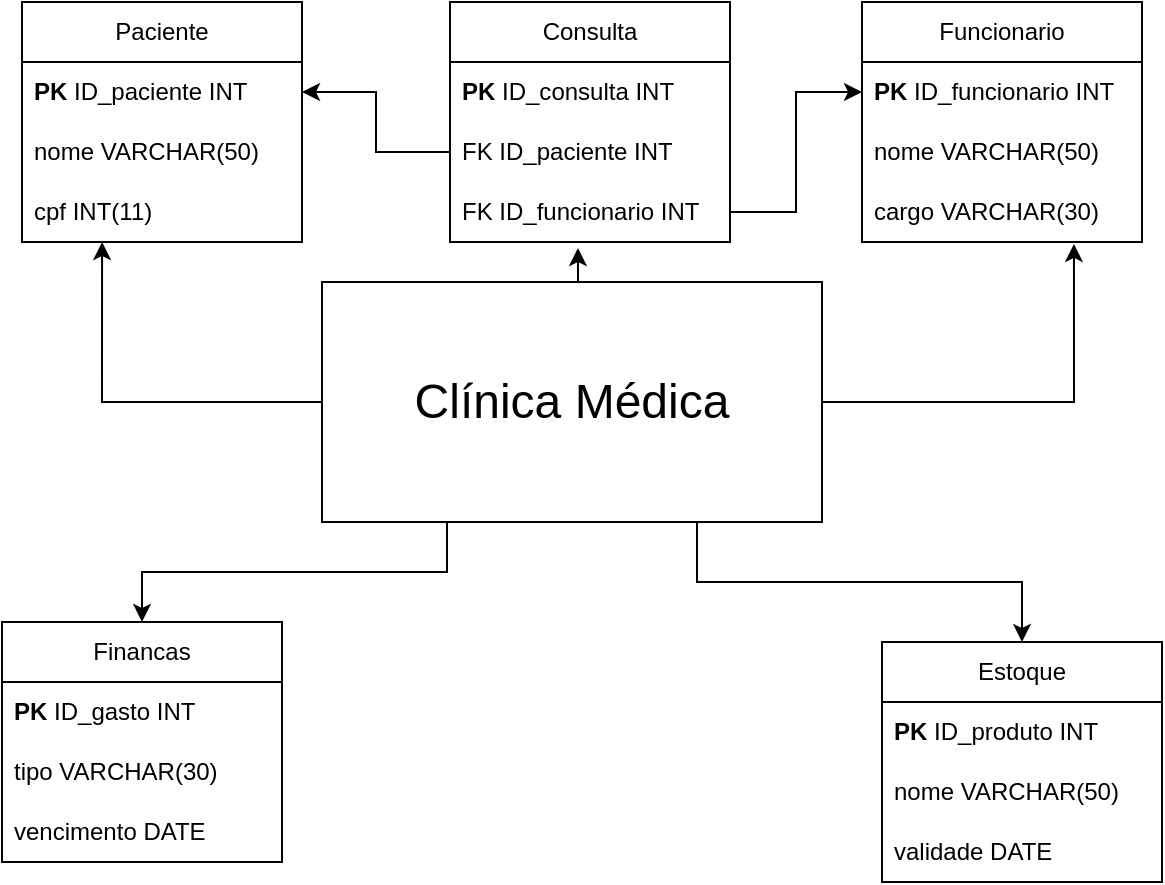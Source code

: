 <mxfile version="26.2.14">
  <diagram name="Página-1" id="898sZtN1plZYZ1y-nMQK">
    <mxGraphModel dx="946" dy="605" grid="1" gridSize="10" guides="1" tooltips="1" connect="1" arrows="1" fold="1" page="1" pageScale="1" pageWidth="827" pageHeight="1169" math="0" shadow="0">
      <root>
        <mxCell id="0" />
        <mxCell id="1" parent="0" />
        <mxCell id="6ZZh_5HjHCoNemwAh-gd-1" value="Paciente" style="swimlane;fontStyle=0;childLayout=stackLayout;horizontal=1;startSize=30;horizontalStack=0;resizeParent=1;resizeParentMax=0;resizeLast=0;collapsible=1;marginBottom=0;whiteSpace=wrap;html=1;" vertex="1" parent="1">
          <mxGeometry x="134" y="160" width="140" height="120" as="geometry" />
        </mxCell>
        <mxCell id="6ZZh_5HjHCoNemwAh-gd-2" value="&lt;b&gt;PK&lt;/b&gt; ID_paciente INT" style="text;strokeColor=none;fillColor=none;align=left;verticalAlign=middle;spacingLeft=4;spacingRight=4;overflow=hidden;points=[[0,0.5],[1,0.5]];portConstraint=eastwest;rotatable=0;whiteSpace=wrap;html=1;" vertex="1" parent="6ZZh_5HjHCoNemwAh-gd-1">
          <mxGeometry y="30" width="140" height="30" as="geometry" />
        </mxCell>
        <mxCell id="6ZZh_5HjHCoNemwAh-gd-3" value="nome VARCHAR(50)" style="text;strokeColor=none;fillColor=none;align=left;verticalAlign=middle;spacingLeft=4;spacingRight=4;overflow=hidden;points=[[0,0.5],[1,0.5]];portConstraint=eastwest;rotatable=0;whiteSpace=wrap;html=1;" vertex="1" parent="6ZZh_5HjHCoNemwAh-gd-1">
          <mxGeometry y="60" width="140" height="30" as="geometry" />
        </mxCell>
        <mxCell id="6ZZh_5HjHCoNemwAh-gd-4" value="cpf INT(11)" style="text;strokeColor=none;fillColor=none;align=left;verticalAlign=middle;spacingLeft=4;spacingRight=4;overflow=hidden;points=[[0,0.5],[1,0.5]];portConstraint=eastwest;rotatable=0;whiteSpace=wrap;html=1;" vertex="1" parent="6ZZh_5HjHCoNemwAh-gd-1">
          <mxGeometry y="90" width="140" height="30" as="geometry" />
        </mxCell>
        <mxCell id="6ZZh_5HjHCoNemwAh-gd-5" value="Consulta" style="swimlane;fontStyle=0;childLayout=stackLayout;horizontal=1;startSize=30;horizontalStack=0;resizeParent=1;resizeParentMax=0;resizeLast=0;collapsible=1;marginBottom=0;whiteSpace=wrap;html=1;" vertex="1" parent="1">
          <mxGeometry x="348" y="160" width="140" height="120" as="geometry" />
        </mxCell>
        <mxCell id="6ZZh_5HjHCoNemwAh-gd-6" value="&lt;b&gt;PK&lt;/b&gt; ID_c&lt;span style=&quot;background-color: transparent; color: light-dark(rgb(0, 0, 0), rgb(255, 255, 255));&quot;&gt;onsulta INT&lt;/span&gt;" style="text;strokeColor=none;fillColor=none;align=left;verticalAlign=middle;spacingLeft=4;spacingRight=4;overflow=hidden;points=[[0,0.5],[1,0.5]];portConstraint=eastwest;rotatable=0;whiteSpace=wrap;html=1;" vertex="1" parent="6ZZh_5HjHCoNemwAh-gd-5">
          <mxGeometry y="30" width="140" height="30" as="geometry" />
        </mxCell>
        <mxCell id="6ZZh_5HjHCoNemwAh-gd-7" value="FK ID_paciente INT" style="text;strokeColor=none;fillColor=none;align=left;verticalAlign=middle;spacingLeft=4;spacingRight=4;overflow=hidden;points=[[0,0.5],[1,0.5]];portConstraint=eastwest;rotatable=0;whiteSpace=wrap;html=1;" vertex="1" parent="6ZZh_5HjHCoNemwAh-gd-5">
          <mxGeometry y="60" width="140" height="30" as="geometry" />
        </mxCell>
        <mxCell id="6ZZh_5HjHCoNemwAh-gd-8" value="FK ID_funcionario INT" style="text;strokeColor=none;fillColor=none;align=left;verticalAlign=middle;spacingLeft=4;spacingRight=4;overflow=hidden;points=[[0,0.5],[1,0.5]];portConstraint=eastwest;rotatable=0;whiteSpace=wrap;html=1;" vertex="1" parent="6ZZh_5HjHCoNemwAh-gd-5">
          <mxGeometry y="90" width="140" height="30" as="geometry" />
        </mxCell>
        <mxCell id="6ZZh_5HjHCoNemwAh-gd-15" value="Funcionario" style="swimlane;fontStyle=0;childLayout=stackLayout;horizontal=1;startSize=30;horizontalStack=0;resizeParent=1;resizeParentMax=0;resizeLast=0;collapsible=1;marginBottom=0;whiteSpace=wrap;html=1;" vertex="1" parent="1">
          <mxGeometry x="554" y="160" width="140" height="120" as="geometry" />
        </mxCell>
        <mxCell id="6ZZh_5HjHCoNemwAh-gd-16" value="&lt;b&gt;PK &lt;/b&gt;ID_funcionario INT" style="text;strokeColor=none;fillColor=none;align=left;verticalAlign=middle;spacingLeft=4;spacingRight=4;overflow=hidden;points=[[0,0.5],[1,0.5]];portConstraint=eastwest;rotatable=0;whiteSpace=wrap;html=1;" vertex="1" parent="6ZZh_5HjHCoNemwAh-gd-15">
          <mxGeometry y="30" width="140" height="30" as="geometry" />
        </mxCell>
        <mxCell id="6ZZh_5HjHCoNemwAh-gd-17" value="nome VARCHAR(50)" style="text;strokeColor=none;fillColor=none;align=left;verticalAlign=middle;spacingLeft=4;spacingRight=4;overflow=hidden;points=[[0,0.5],[1,0.5]];portConstraint=eastwest;rotatable=0;whiteSpace=wrap;html=1;" vertex="1" parent="6ZZh_5HjHCoNemwAh-gd-15">
          <mxGeometry y="60" width="140" height="30" as="geometry" />
        </mxCell>
        <mxCell id="6ZZh_5HjHCoNemwAh-gd-18" value="cargo VARCHAR(30)" style="text;strokeColor=none;fillColor=none;align=left;verticalAlign=middle;spacingLeft=4;spacingRight=4;overflow=hidden;points=[[0,0.5],[1,0.5]];portConstraint=eastwest;rotatable=0;whiteSpace=wrap;html=1;" vertex="1" parent="6ZZh_5HjHCoNemwAh-gd-15">
          <mxGeometry y="90" width="140" height="30" as="geometry" />
        </mxCell>
        <mxCell id="6ZZh_5HjHCoNemwAh-gd-44" value="Financas" style="swimlane;fontStyle=0;childLayout=stackLayout;horizontal=1;startSize=30;horizontalStack=0;resizeParent=1;resizeParentMax=0;resizeLast=0;collapsible=1;marginBottom=0;whiteSpace=wrap;html=1;" vertex="1" parent="1">
          <mxGeometry x="124" y="470" width="140" height="120" as="geometry" />
        </mxCell>
        <mxCell id="6ZZh_5HjHCoNemwAh-gd-45" value="&lt;b&gt;PK&amp;nbsp;&lt;/b&gt;ID_gasto INT" style="text;strokeColor=none;fillColor=none;align=left;verticalAlign=middle;spacingLeft=4;spacingRight=4;overflow=hidden;points=[[0,0.5],[1,0.5]];portConstraint=eastwest;rotatable=0;whiteSpace=wrap;html=1;" vertex="1" parent="6ZZh_5HjHCoNemwAh-gd-44">
          <mxGeometry y="30" width="140" height="30" as="geometry" />
        </mxCell>
        <mxCell id="6ZZh_5HjHCoNemwAh-gd-46" value="tipo VARCHAR(30)" style="text;strokeColor=none;fillColor=none;align=left;verticalAlign=middle;spacingLeft=4;spacingRight=4;overflow=hidden;points=[[0,0.5],[1,0.5]];portConstraint=eastwest;rotatable=0;whiteSpace=wrap;html=1;" vertex="1" parent="6ZZh_5HjHCoNemwAh-gd-44">
          <mxGeometry y="60" width="140" height="30" as="geometry" />
        </mxCell>
        <mxCell id="6ZZh_5HjHCoNemwAh-gd-47" value="vencimento DATE" style="text;strokeColor=none;fillColor=none;align=left;verticalAlign=middle;spacingLeft=4;spacingRight=4;overflow=hidden;points=[[0,0.5],[1,0.5]];portConstraint=eastwest;rotatable=0;whiteSpace=wrap;html=1;" vertex="1" parent="6ZZh_5HjHCoNemwAh-gd-44">
          <mxGeometry y="90" width="140" height="30" as="geometry" />
        </mxCell>
        <mxCell id="6ZZh_5HjHCoNemwAh-gd-48" value="Estoque" style="swimlane;fontStyle=0;childLayout=stackLayout;horizontal=1;startSize=30;horizontalStack=0;resizeParent=1;resizeParentMax=0;resizeLast=0;collapsible=1;marginBottom=0;whiteSpace=wrap;html=1;" vertex="1" parent="1">
          <mxGeometry x="564" y="480" width="140" height="120" as="geometry" />
        </mxCell>
        <mxCell id="6ZZh_5HjHCoNemwAh-gd-49" value="&lt;b&gt;PK &lt;/b&gt;ID_produto INT" style="text;strokeColor=none;fillColor=none;align=left;verticalAlign=middle;spacingLeft=4;spacingRight=4;overflow=hidden;points=[[0,0.5],[1,0.5]];portConstraint=eastwest;rotatable=0;whiteSpace=wrap;html=1;" vertex="1" parent="6ZZh_5HjHCoNemwAh-gd-48">
          <mxGeometry y="30" width="140" height="30" as="geometry" />
        </mxCell>
        <mxCell id="6ZZh_5HjHCoNemwAh-gd-50" value="nome VARCHAR(50)" style="text;strokeColor=none;fillColor=none;align=left;verticalAlign=middle;spacingLeft=4;spacingRight=4;overflow=hidden;points=[[0,0.5],[1,0.5]];portConstraint=eastwest;rotatable=0;whiteSpace=wrap;html=1;" vertex="1" parent="6ZZh_5HjHCoNemwAh-gd-48">
          <mxGeometry y="60" width="140" height="30" as="geometry" />
        </mxCell>
        <mxCell id="6ZZh_5HjHCoNemwAh-gd-51" value="validade DATE" style="text;strokeColor=none;fillColor=none;align=left;verticalAlign=middle;spacingLeft=4;spacingRight=4;overflow=hidden;points=[[0,0.5],[1,0.5]];portConstraint=eastwest;rotatable=0;whiteSpace=wrap;html=1;" vertex="1" parent="6ZZh_5HjHCoNemwAh-gd-48">
          <mxGeometry y="90" width="140" height="30" as="geometry" />
        </mxCell>
        <mxCell id="6ZZh_5HjHCoNemwAh-gd-60" style="edgeStyle=orthogonalEdgeStyle;rounded=0;orthogonalLoop=1;jettySize=auto;html=1;exitX=0.75;exitY=1;exitDx=0;exitDy=0;entryX=0.5;entryY=0;entryDx=0;entryDy=0;" edge="1" parent="1" source="6ZZh_5HjHCoNemwAh-gd-52" target="6ZZh_5HjHCoNemwAh-gd-48">
          <mxGeometry relative="1" as="geometry" />
        </mxCell>
        <mxCell id="6ZZh_5HjHCoNemwAh-gd-61" style="edgeStyle=orthogonalEdgeStyle;rounded=0;orthogonalLoop=1;jettySize=auto;html=1;exitX=0.25;exitY=1;exitDx=0;exitDy=0;entryX=0.5;entryY=0;entryDx=0;entryDy=0;" edge="1" parent="1" source="6ZZh_5HjHCoNemwAh-gd-52" target="6ZZh_5HjHCoNemwAh-gd-44">
          <mxGeometry relative="1" as="geometry" />
        </mxCell>
        <mxCell id="6ZZh_5HjHCoNemwAh-gd-52" value="&lt;font style=&quot;font-size: 24px;&quot;&gt;Clínica Médica&lt;/font&gt;" style="rounded=0;whiteSpace=wrap;html=1;" vertex="1" parent="1">
          <mxGeometry x="284" y="300" width="250" height="120" as="geometry" />
        </mxCell>
        <mxCell id="6ZZh_5HjHCoNemwAh-gd-62" style="edgeStyle=orthogonalEdgeStyle;rounded=0;orthogonalLoop=1;jettySize=auto;html=1;exitX=0;exitY=0.5;exitDx=0;exitDy=0;entryX=0.286;entryY=1;entryDx=0;entryDy=0;entryPerimeter=0;" edge="1" parent="1" source="6ZZh_5HjHCoNemwAh-gd-52" target="6ZZh_5HjHCoNemwAh-gd-4">
          <mxGeometry relative="1" as="geometry" />
        </mxCell>
        <mxCell id="6ZZh_5HjHCoNemwAh-gd-63" style="edgeStyle=orthogonalEdgeStyle;rounded=0;orthogonalLoop=1;jettySize=auto;html=1;exitX=1;exitY=0.5;exitDx=0;exitDy=0;entryX=0.757;entryY=1.033;entryDx=0;entryDy=0;entryPerimeter=0;" edge="1" parent="1" source="6ZZh_5HjHCoNemwAh-gd-52" target="6ZZh_5HjHCoNemwAh-gd-18">
          <mxGeometry relative="1" as="geometry" />
        </mxCell>
        <mxCell id="6ZZh_5HjHCoNemwAh-gd-64" style="edgeStyle=orthogonalEdgeStyle;rounded=0;orthogonalLoop=1;jettySize=auto;html=1;exitX=0.5;exitY=0;exitDx=0;exitDy=0;entryX=0.457;entryY=1.1;entryDx=0;entryDy=0;entryPerimeter=0;" edge="1" parent="1" source="6ZZh_5HjHCoNemwAh-gd-52" target="6ZZh_5HjHCoNemwAh-gd-8">
          <mxGeometry relative="1" as="geometry" />
        </mxCell>
        <mxCell id="6ZZh_5HjHCoNemwAh-gd-66" style="edgeStyle=orthogonalEdgeStyle;rounded=0;orthogonalLoop=1;jettySize=auto;html=1;entryX=1;entryY=0.5;entryDx=0;entryDy=0;" edge="1" parent="1" source="6ZZh_5HjHCoNemwAh-gd-7" target="6ZZh_5HjHCoNemwAh-gd-2">
          <mxGeometry relative="1" as="geometry" />
        </mxCell>
        <mxCell id="6ZZh_5HjHCoNemwAh-gd-67" style="edgeStyle=orthogonalEdgeStyle;rounded=0;orthogonalLoop=1;jettySize=auto;html=1;entryX=0;entryY=0.5;entryDx=0;entryDy=0;" edge="1" parent="1" source="6ZZh_5HjHCoNemwAh-gd-8" target="6ZZh_5HjHCoNemwAh-gd-16">
          <mxGeometry relative="1" as="geometry" />
        </mxCell>
      </root>
    </mxGraphModel>
  </diagram>
</mxfile>
